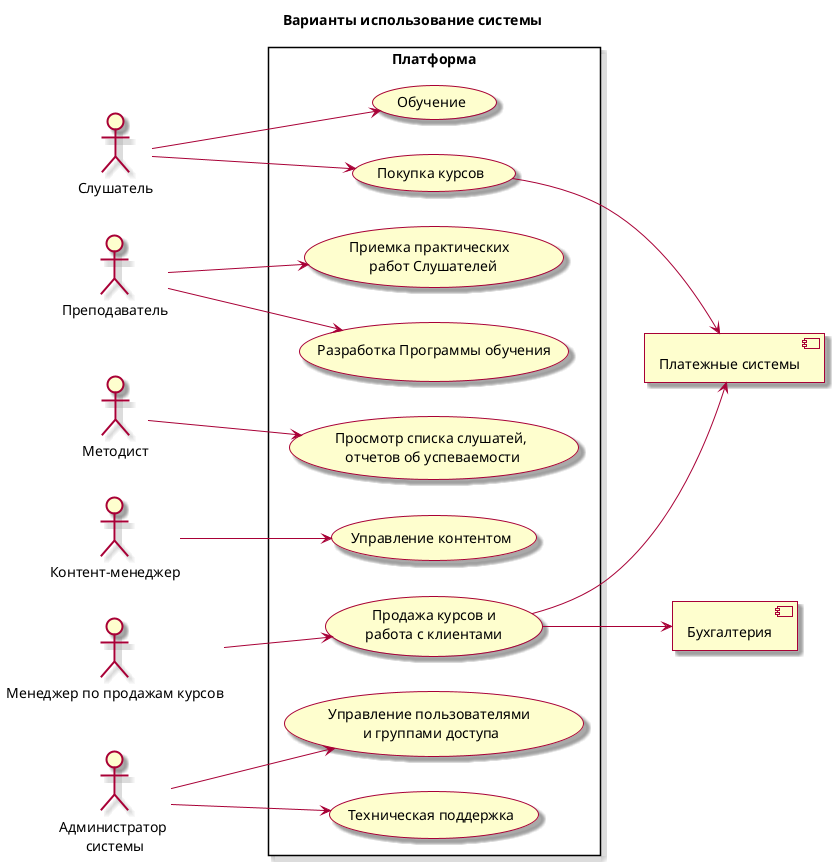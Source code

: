 @startuml
skin rose
left to right direction

title Варианты использование системы 

:Слушатель: as STUDENT
:Преподаватель: as LECTOR
:Методист: as METOD
:Контент-менеджер: as CONTMGR
:Менеджер по продажам курсов: as MGR
:Администратор \nсистемы: as ADMIN

[Платежные системы] as Payments
[Бухгалтерия] as Commercia

rectangle  :Платформа: {

usecase (Обучение) as UC1
usecase (Покупка курсов) as UC9

usecase (Приемка практических \n работ Слушателей) as UC2
usecase (Разработка Программы обучения) as UC10

usecase (Просмотр списка слушатей,\n отчетов об успеваемости) as UC3
usecase (Управление контентом) as UC4
usecase (Продажа курсов и\nработа с клиентами) as UC5

usecase (Управление пользователями \nи группами доступа) as UC7
usecase (Техническая поддержка) as UC8
}

STUDENT --> UC1
STUDENT --> UC9

LECTOR --> UC2
LECTOR --> UC10

METOD--> UC3
CONTMGR--> UC4
MGR --> UC5

UC5 --> Payments
UC9 --> Payments
UC5 --> Commercia

ADMIN --> UC7
ADMIN --> UC8
@enduml
